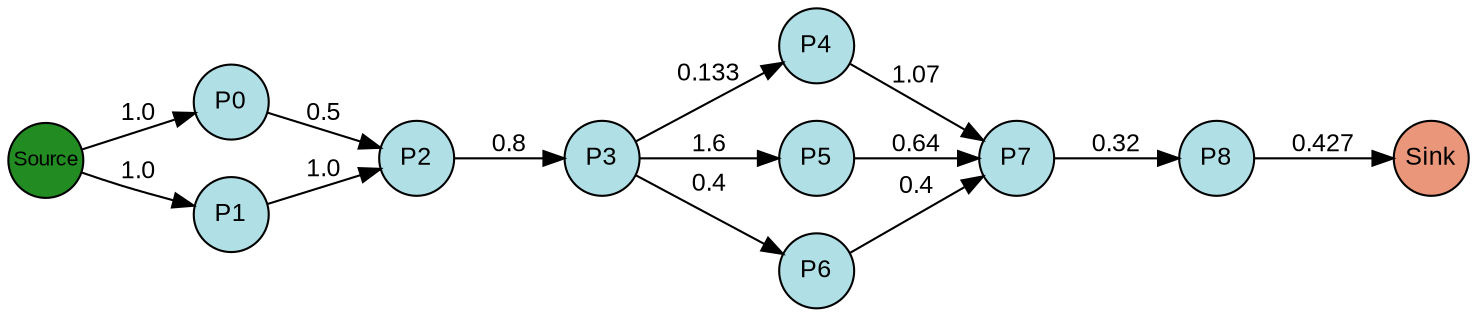 digraph {
  splines=true;
node [margin=0 fontname=arial fontcolor=black fontsize=12 shape=circle width=0.5 fixedsize=true style=filled fillcolor=powderblue]
  1 [label="P0"]
  2 [label="P1"]
  3 [label="P2"]
  4 [label="P3"]
  5 [label="P4"]
  6 [label="P5"]
  7 [label="P6"]
  8 [label="P7"]
  9 [label="P8"]
  node [margin=0 fontname=arial fontcolor=black fontsize=10 shape=circle width=0.5 fixedsize=true style=filled fillcolor=forestgreen]
  10 [label="Source"]
  node [margin=0 fontname=arial fontcolor=black fontsize=12 shape=circle width=0.5 fixedsize=true style=filled fillcolor=darksalmon]
  11 [label="Sink"]
rankdir=LR
edge [margin=0 fontname=arial fontcolor=black fontsize=12]
   1 -> 3 [label="0.5"]
   2 -> 3 [label="1.0"]
   3 -> 4 [label="0.8"]
   4 -> 5 [label="0.133"]
   4 -> 6 [label="1.6"]
   4 -> 7 [label="0.4"]
   5 -> 8 [label="1.07"]
   6 -> 8 [label="0.64"]
   7 -> 8 [label="0.4"]
   8 -> 9 [label="0.32"]
   10 -> 2 [label="1.0"]
   10 -> 1 [label="1.0"]
   9 -> 11 [label="0.427"]

  {rank=same 10}
	{rank=same  1, 2 }
	{rank=same  3 }
	{rank=same  4 }
	{rank=same  5, 6, 7 }
	{rank=same  8 }
	{rank=same  9 }
  {rank=same 11}
}

